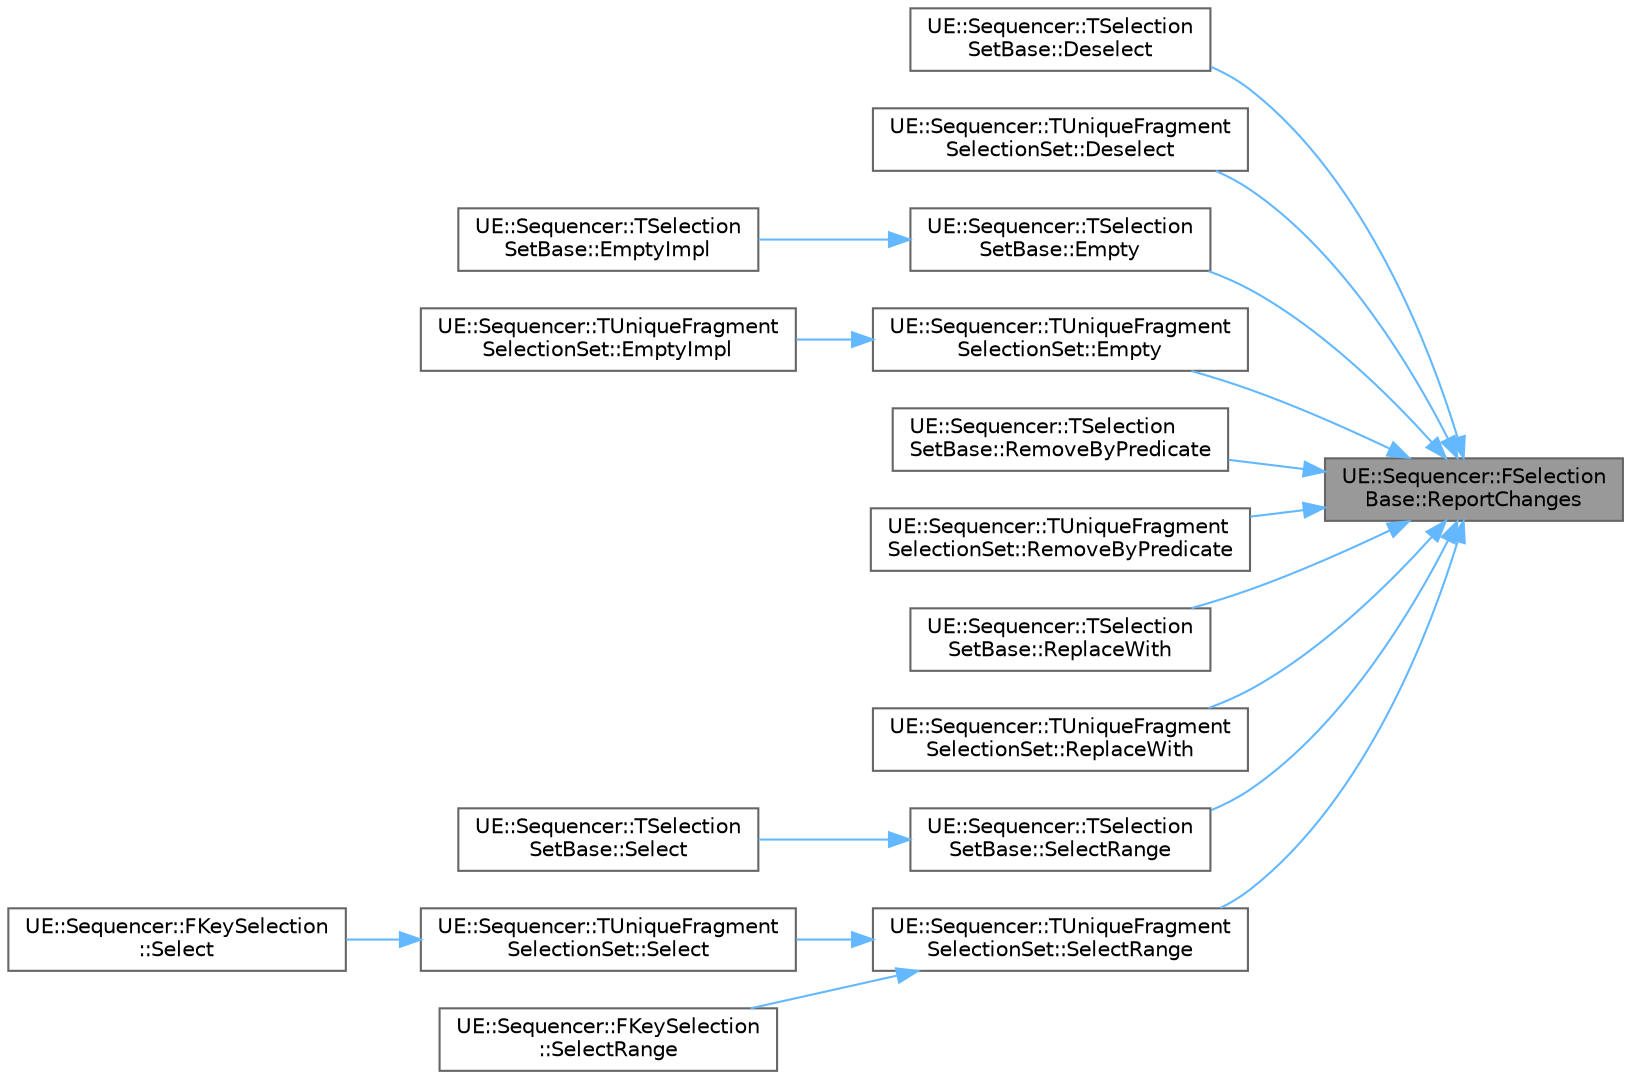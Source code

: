 digraph "UE::Sequencer::FSelectionBase::ReportChanges"
{
 // INTERACTIVE_SVG=YES
 // LATEX_PDF_SIZE
  bgcolor="transparent";
  edge [fontname=Helvetica,fontsize=10,labelfontname=Helvetica,labelfontsize=10];
  node [fontname=Helvetica,fontsize=10,shape=box,height=0.2,width=0.4];
  rankdir="RL";
  Node1 [id="Node000001",label="UE::Sequencer::FSelection\lBase::ReportChanges",height=0.2,width=0.4,color="gray40", fillcolor="grey60", style="filled", fontcolor="black",tooltip="Called by derived classes when they have changed."];
  Node1 -> Node2 [id="edge1_Node000001_Node000002",dir="back",color="steelblue1",style="solid",tooltip=" "];
  Node2 [id="Node000002",label="UE::Sequencer::TSelection\lSetBase::Deselect",height=0.2,width=0.4,color="grey40", fillcolor="white", style="filled",URL="$d4/d0f/classUE_1_1Sequencer_1_1TSelectionSetBase.html#ae5e59ef417693a1b37be8cb88287097f",tooltip="Deselect an item."];
  Node1 -> Node3 [id="edge2_Node000001_Node000003",dir="back",color="steelblue1",style="solid",tooltip=" "];
  Node3 [id="Node000003",label="UE::Sequencer::TUniqueFragment\lSelectionSet::Deselect",height=0.2,width=0.4,color="grey40", fillcolor="white", style="filled",URL="$da/d28/classUE_1_1Sequencer_1_1TUniqueFragmentSelectionSet.html#a6713a872f2eab2e0a1f919bac1488404",tooltip="Deselect an item."];
  Node1 -> Node4 [id="edge3_Node000001_Node000004",dir="back",color="steelblue1",style="solid",tooltip=" "];
  Node4 [id="Node000004",label="UE::Sequencer::TSelection\lSetBase::Empty",height=0.2,width=0.4,color="grey40", fillcolor="white", style="filled",URL="$d4/d0f/classUE_1_1Sequencer_1_1TSelectionSetBase.html#a6c8c788b3770396400909909717d1d75",tooltip="Empty this selection."];
  Node4 -> Node5 [id="edge4_Node000004_Node000005",dir="back",color="steelblue1",style="solid",tooltip=" "];
  Node5 [id="Node000005",label="UE::Sequencer::TSelection\lSetBase::EmptyImpl",height=0.2,width=0.4,color="grey40", fillcolor="white", style="filled",URL="$d4/d0f/classUE_1_1Sequencer_1_1TSelectionSetBase.html#a4ab015490b895d87b650d3dcbaea614a",tooltip="Abstract function for emptying this selection."];
  Node1 -> Node6 [id="edge5_Node000001_Node000006",dir="back",color="steelblue1",style="solid",tooltip=" "];
  Node6 [id="Node000006",label="UE::Sequencer::TUniqueFragment\lSelectionSet::Empty",height=0.2,width=0.4,color="grey40", fillcolor="white", style="filled",URL="$da/d28/classUE_1_1Sequencer_1_1TUniqueFragmentSelectionSet.html#aa050dc516d449021f8e0977d7eba87a5",tooltip="Empty this selection."];
  Node6 -> Node7 [id="edge6_Node000006_Node000007",dir="back",color="steelblue1",style="solid",tooltip=" "];
  Node7 [id="Node000007",label="UE::Sequencer::TUniqueFragment\lSelectionSet::EmptyImpl",height=0.2,width=0.4,color="grey40", fillcolor="white", style="filled",URL="$da/d28/classUE_1_1Sequencer_1_1TUniqueFragmentSelectionSet.html#a1e5014d0c958a7df364823ae3f7a9e90",tooltip="Abstract function for emptying this selection."];
  Node1 -> Node8 [id="edge7_Node000001_Node000008",dir="back",color="steelblue1",style="solid",tooltip=" "];
  Node8 [id="Node000008",label="UE::Sequencer::TSelection\lSetBase::RemoveByPredicate",height=0.2,width=0.4,color="grey40", fillcolor="white", style="filled",URL="$d4/d0f/classUE_1_1Sequencer_1_1TSelectionSetBase.html#af75d648b1762e8043e2bc73e24556832",tooltip=" "];
  Node1 -> Node9 [id="edge8_Node000001_Node000009",dir="back",color="steelblue1",style="solid",tooltip=" "];
  Node9 [id="Node000009",label="UE::Sequencer::TUniqueFragment\lSelectionSet::RemoveByPredicate",height=0.2,width=0.4,color="grey40", fillcolor="white", style="filled",URL="$da/d28/classUE_1_1Sequencer_1_1TUniqueFragmentSelectionSet.html#ad188426ba509e044939de5d07a68b1e1",tooltip="Remove all selected items that pass the specified filter."];
  Node1 -> Node10 [id="edge9_Node000001_Node000010",dir="back",color="steelblue1",style="solid",tooltip=" "];
  Node10 [id="Node000010",label="UE::Sequencer::TSelection\lSetBase::ReplaceWith",height=0.2,width=0.4,color="grey40", fillcolor="white", style="filled",URL="$d4/d0f/classUE_1_1Sequencer_1_1TSelectionSetBase.html#ab7c7d1320faab4851ed986bf5801c490",tooltip="Replace this selection set with the contents from another."];
  Node1 -> Node11 [id="edge10_Node000001_Node000011",dir="back",color="steelblue1",style="solid",tooltip=" "];
  Node11 [id="Node000011",label="UE::Sequencer::TUniqueFragment\lSelectionSet::ReplaceWith",height=0.2,width=0.4,color="grey40", fillcolor="white", style="filled",URL="$da/d28/classUE_1_1Sequencer_1_1TUniqueFragmentSelectionSet.html#aea4c630eb4a7a018d2b186c0ddbbb33d",tooltip="Replace this selection set with the contents from another."];
  Node1 -> Node12 [id="edge11_Node000001_Node000012",dir="back",color="steelblue1",style="solid",tooltip=" "];
  Node12 [id="Node000012",label="UE::Sequencer::TSelection\lSetBase::SelectRange",height=0.2,width=0.4,color="grey40", fillcolor="white", style="filled",URL="$d4/d0f/classUE_1_1Sequencer_1_1TSelectionSetBase.html#a24c22eb783fc0d327abda3dffbfb688f",tooltip="Selects a range of keys, optionally supplying a boolean to receieve a value indicating whether any we..."];
  Node12 -> Node13 [id="edge12_Node000012_Node000013",dir="back",color="steelblue1",style="solid",tooltip=" "];
  Node13 [id="Node000013",label="UE::Sequencer::TSelection\lSetBase::Select",height=0.2,width=0.4,color="grey40", fillcolor="white", style="filled",URL="$d4/d0f/classUE_1_1Sequencer_1_1TSelectionSetBase.html#ab1edd3a67e0617ff8d4d77fa68faa799",tooltip="Select a key, optionally supplying a boolean to receieve a value indicating whether it was already se..."];
  Node1 -> Node14 [id="edge13_Node000001_Node000014",dir="back",color="steelblue1",style="solid",tooltip=" "];
  Node14 [id="Node000014",label="UE::Sequencer::TUniqueFragment\lSelectionSet::SelectRange",height=0.2,width=0.4,color="grey40", fillcolor="white", style="filled",URL="$da/d28/classUE_1_1Sequencer_1_1TUniqueFragmentSelectionSet.html#ac1135c7d7d638604ba4bc806a600d64a",tooltip="Selects a range of keys, optionally supplying a boolean to receieve a value indicating whether any we..."];
  Node14 -> Node15 [id="edge14_Node000014_Node000015",dir="back",color="steelblue1",style="solid",tooltip=" "];
  Node15 [id="Node000015",label="UE::Sequencer::TUniqueFragment\lSelectionSet::Select",height=0.2,width=0.4,color="grey40", fillcolor="white", style="filled",URL="$da/d28/classUE_1_1Sequencer_1_1TUniqueFragmentSelectionSet.html#a6662e29da9e8da211720b497ae25951b",tooltip="Select a key, optionally supplying a boolean to receieve a value indicating whether it was already se..."];
  Node15 -> Node16 [id="edge15_Node000015_Node000016",dir="back",color="steelblue1",style="solid",tooltip=" "];
  Node16 [id="Node000016",label="UE::Sequencer::FKeySelection\l::Select",height=0.2,width=0.4,color="grey40", fillcolor="white", style="filled",URL="$d8/df1/structUE_1_1Sequencer_1_1FKeySelection.html#a10c6447b295dc954c437b5617b7f16dd",tooltip="Overridden Select function for passing by TViewModelPtr instead of TWeakViewModelPtr."];
  Node14 -> Node17 [id="edge16_Node000014_Node000017",dir="back",color="steelblue1",style="solid",tooltip=" "];
  Node17 [id="Node000017",label="UE::Sequencer::FKeySelection\l::SelectRange",height=0.2,width=0.4,color="grey40", fillcolor="white", style="filled",URL="$d8/df1/structUE_1_1Sequencer_1_1FKeySelection.html#aadc7151f1fc9f58991376035ac29becc",tooltip="Overridden SelectRange function for passing by TViewModelPtr instead of TWeakViewModelPtr."];
}
